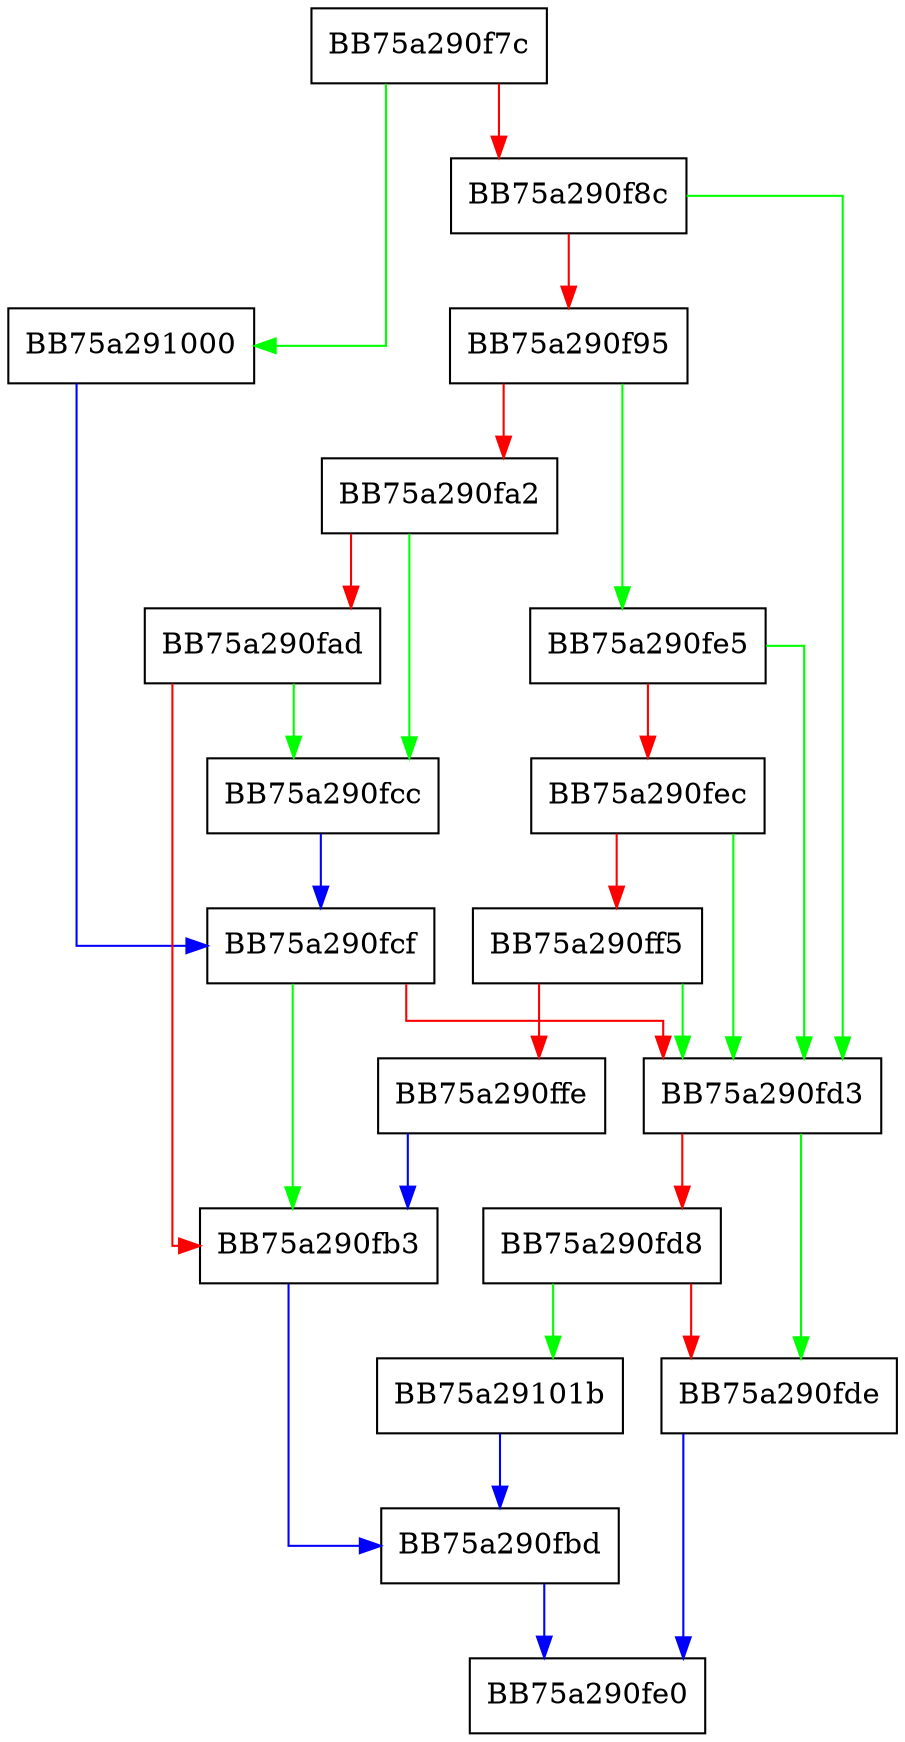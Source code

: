 digraph sqlite3IsReadOnly {
  node [shape="box"];
  graph [splines=ortho];
  BB75a290f7c -> BB75a291000 [color="green"];
  BB75a290f7c -> BB75a290f8c [color="red"];
  BB75a290f8c -> BB75a290fd3 [color="green"];
  BB75a290f8c -> BB75a290f95 [color="red"];
  BB75a290f95 -> BB75a290fe5 [color="green"];
  BB75a290f95 -> BB75a290fa2 [color="red"];
  BB75a290fa2 -> BB75a290fcc [color="green"];
  BB75a290fa2 -> BB75a290fad [color="red"];
  BB75a290fad -> BB75a290fcc [color="green"];
  BB75a290fad -> BB75a290fb3 [color="red"];
  BB75a290fb3 -> BB75a290fbd [color="blue"];
  BB75a290fbd -> BB75a290fe0 [color="blue"];
  BB75a290fcc -> BB75a290fcf [color="blue"];
  BB75a290fcf -> BB75a290fb3 [color="green"];
  BB75a290fcf -> BB75a290fd3 [color="red"];
  BB75a290fd3 -> BB75a290fde [color="green"];
  BB75a290fd3 -> BB75a290fd8 [color="red"];
  BB75a290fd8 -> BB75a29101b [color="green"];
  BB75a290fd8 -> BB75a290fde [color="red"];
  BB75a290fde -> BB75a290fe0 [color="blue"];
  BB75a290fe5 -> BB75a290fd3 [color="green"];
  BB75a290fe5 -> BB75a290fec [color="red"];
  BB75a290fec -> BB75a290fd3 [color="green"];
  BB75a290fec -> BB75a290ff5 [color="red"];
  BB75a290ff5 -> BB75a290fd3 [color="green"];
  BB75a290ff5 -> BB75a290ffe [color="red"];
  BB75a290ffe -> BB75a290fb3 [color="blue"];
  BB75a291000 -> BB75a290fcf [color="blue"];
  BB75a29101b -> BB75a290fbd [color="blue"];
}